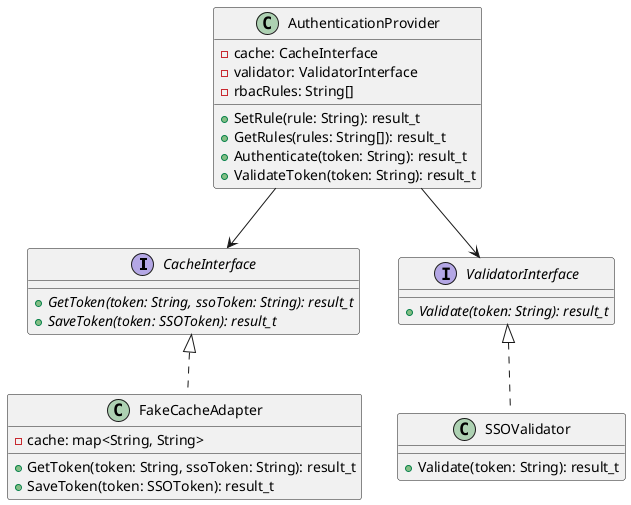 @startuml
interface CacheInterface {
  {abstract} +GetToken(token: String, ssoToken: String): result_t
  {abstract} +SaveToken(token: SSOToken): result_t
}

class FakeCacheAdapter implements CacheInterface {
  -cache: map<String, String>
  +GetToken(token: String, ssoToken: String): result_t
  +SaveToken(token: SSOToken): result_t
}

interface ValidatorInterface {
  {abstract} +Validate(token: String): result_t
}

class SSOValidator implements ValidatorInterface {
  +Validate(token: String): result_t
}

class AuthenticationProvider {
  -cache: CacheInterface
  -validator: ValidatorInterface
  -rbacRules: String[]
  +SetRule(rule: String): result_t
  +GetRules(rules: String[]): result_t
  +Authenticate(token: String): result_t
  +ValidateToken(token: String): result_t
}

AuthenticationProvider --> CacheInterface
AuthenticationProvider --> ValidatorInterface
@enduml
